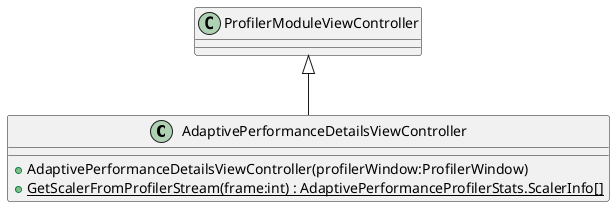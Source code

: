 @startuml
class AdaptivePerformanceDetailsViewController {
    + AdaptivePerformanceDetailsViewController(profilerWindow:ProfilerWindow)
    + {static} GetScalerFromProfilerStream(frame:int) : AdaptivePerformanceProfilerStats.ScalerInfo[]
}
ProfilerModuleViewController <|-- AdaptivePerformanceDetailsViewController
@enduml
